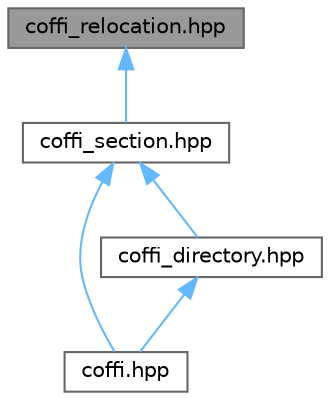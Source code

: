 digraph "coffi_relocation.hpp"
{
 // LATEX_PDF_SIZE
  bgcolor="transparent";
  edge [fontname=Helvetica,fontsize=10,labelfontname=Helvetica,labelfontsize=10];
  node [fontname=Helvetica,fontsize=10,shape=box,height=0.2,width=0.4];
  Node1 [id="Node000001",label="coffi_relocation.hpp",height=0.2,width=0.4,color="gray40", fillcolor="grey60", style="filled", fontcolor="black",tooltip="COFFI library classes for the COFF relocation entries."];
  Node1 -> Node2 [id="edge1_Node000001_Node000002",dir="back",color="steelblue1",style="solid",tooltip=" "];
  Node2 [id="Node000002",label="coffi_section.hpp",height=0.2,width=0.4,color="grey40", fillcolor="white", style="filled",URL="$coffi__section_8hpp.html",tooltip="COFFI library classes for the COFF sections."];
  Node2 -> Node3 [id="edge2_Node000002_Node000003",dir="back",color="steelblue1",style="solid",tooltip=" "];
  Node3 [id="Node000003",label="coffi.hpp",height=0.2,width=0.4,color="grey40", fillcolor="white", style="filled",URL="$coffi_8hpp.html",tooltip="The COFFI library include file."];
  Node2 -> Node4 [id="edge3_Node000002_Node000004",dir="back",color="steelblue1",style="solid",tooltip=" "];
  Node4 [id="Node000004",label="coffi_directory.hpp",height=0.2,width=0.4,color="grey40", fillcolor="white", style="filled",URL="$coffi__directory_8hpp.html",tooltip="COFFI library classes for the PE data directories."];
  Node4 -> Node3 [id="edge4_Node000004_Node000003",dir="back",color="steelblue1",style="solid",tooltip=" "];
}
